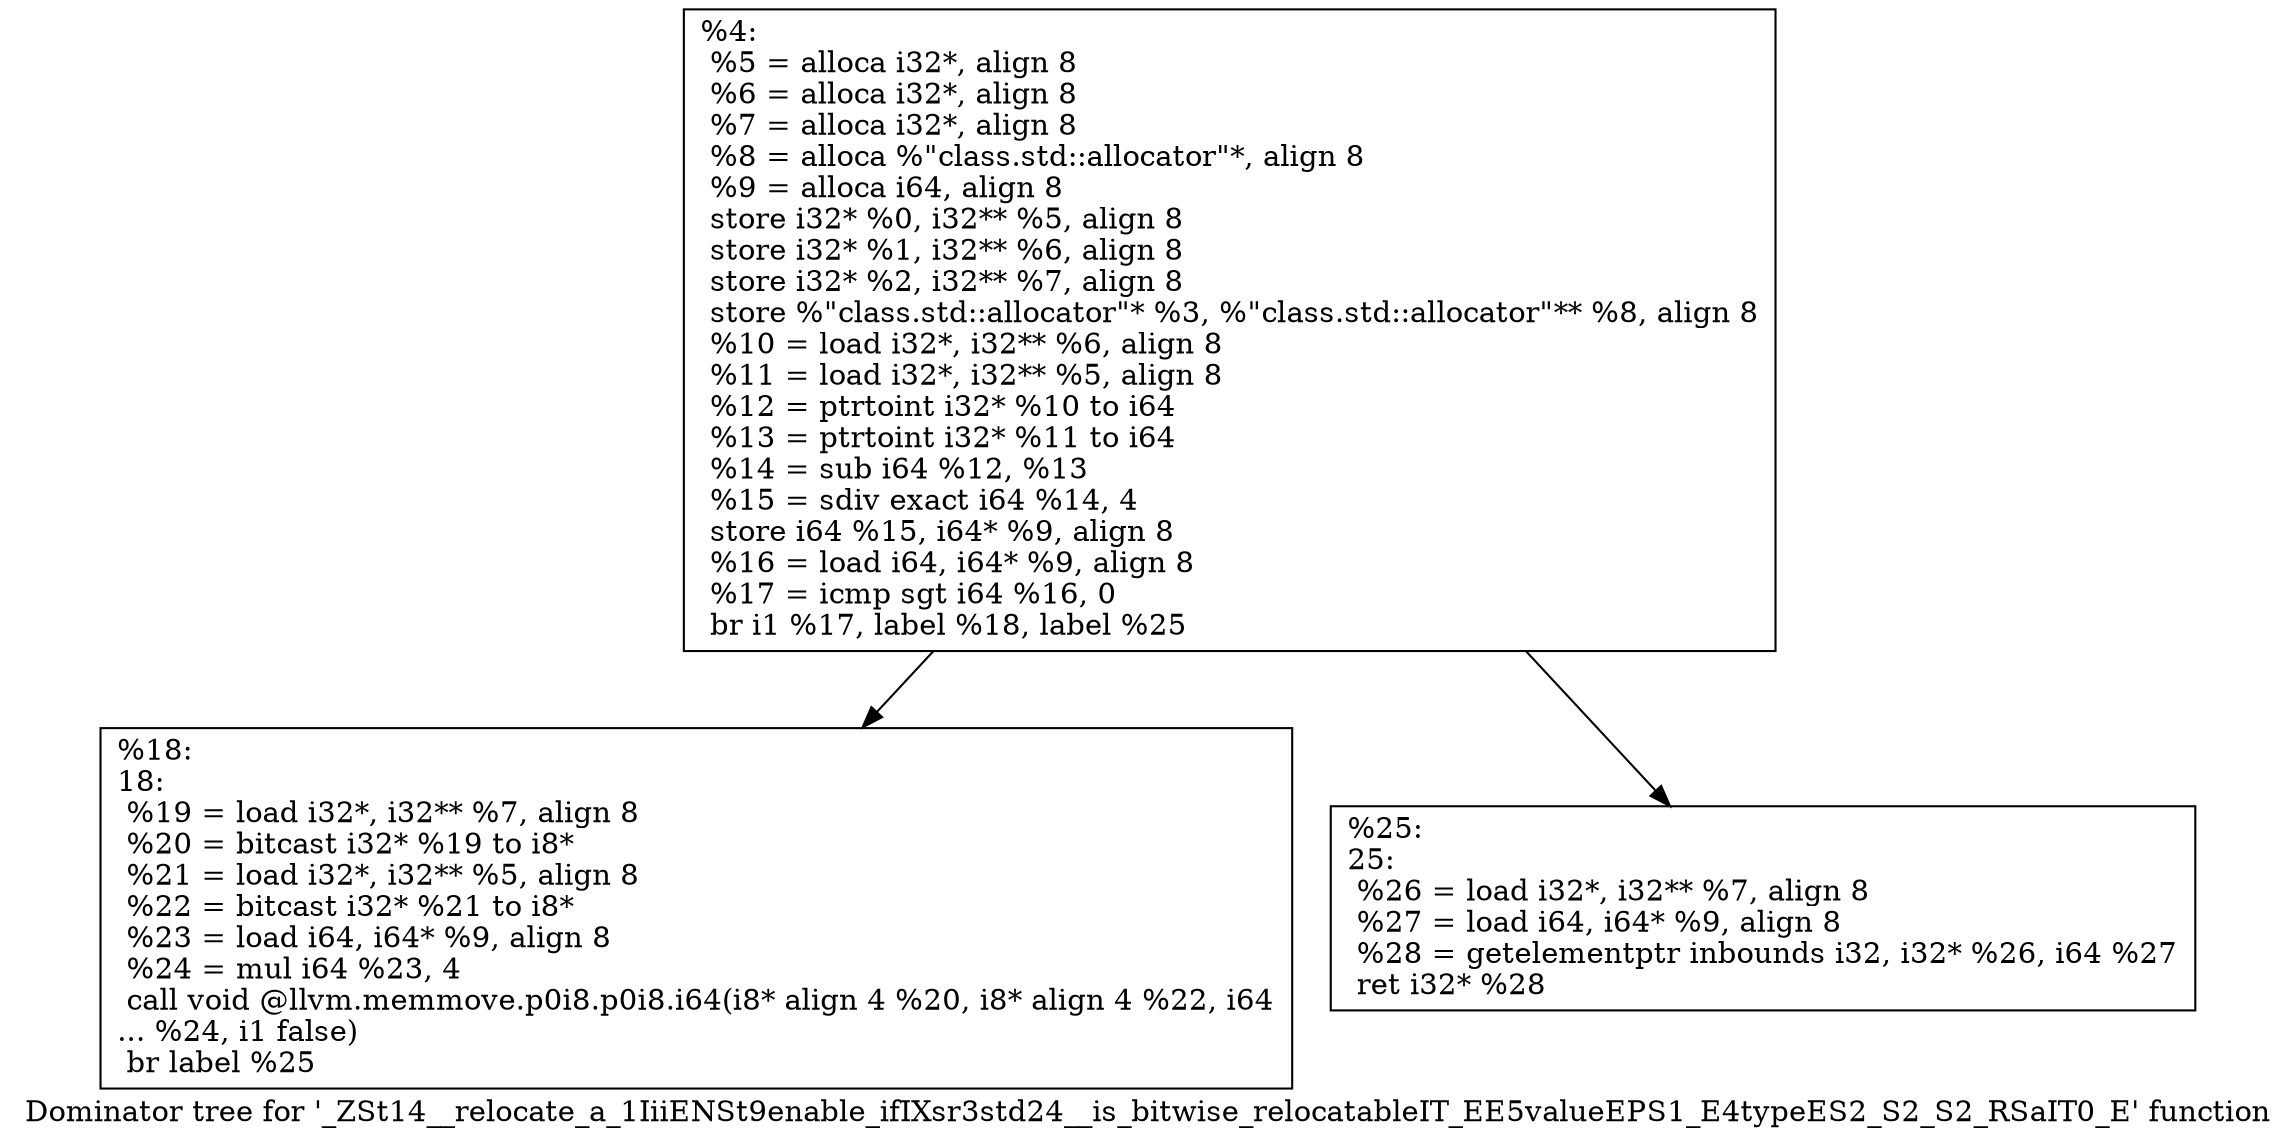 digraph "Dominator tree for '_ZSt14__relocate_a_1IiiENSt9enable_ifIXsr3std24__is_bitwise_relocatableIT_EE5valueEPS1_E4typeES2_S2_S2_RSaIT0_E' function" {
	label="Dominator tree for '_ZSt14__relocate_a_1IiiENSt9enable_ifIXsr3std24__is_bitwise_relocatableIT_EE5valueEPS1_E4typeES2_S2_S2_RSaIT0_E' function";

	Node0x1476440 [shape=record,label="{%4:\l  %5 = alloca i32*, align 8\l  %6 = alloca i32*, align 8\l  %7 = alloca i32*, align 8\l  %8 = alloca %\"class.std::allocator\"*, align 8\l  %9 = alloca i64, align 8\l  store i32* %0, i32** %5, align 8\l  store i32* %1, i32** %6, align 8\l  store i32* %2, i32** %7, align 8\l  store %\"class.std::allocator\"* %3, %\"class.std::allocator\"** %8, align 8\l  %10 = load i32*, i32** %6, align 8\l  %11 = load i32*, i32** %5, align 8\l  %12 = ptrtoint i32* %10 to i64\l  %13 = ptrtoint i32* %11 to i64\l  %14 = sub i64 %12, %13\l  %15 = sdiv exact i64 %14, 4\l  store i64 %15, i64* %9, align 8\l  %16 = load i64, i64* %9, align 8\l  %17 = icmp sgt i64 %16, 0\l  br i1 %17, label %18, label %25\l}"];
	Node0x1476440 -> Node0x1473ed0;
	Node0x1476440 -> Node0x14763c0;
	Node0x1473ed0 [shape=record,label="{%18:\l18:                                               \l  %19 = load i32*, i32** %7, align 8\l  %20 = bitcast i32* %19 to i8*\l  %21 = load i32*, i32** %5, align 8\l  %22 = bitcast i32* %21 to i8*\l  %23 = load i64, i64* %9, align 8\l  %24 = mul i64 %23, 4\l  call void @llvm.memmove.p0i8.p0i8.i64(i8* align 4 %20, i8* align 4 %22, i64\l... %24, i1 false)\l  br label %25\l}"];
	Node0x14763c0 [shape=record,label="{%25:\l25:                                               \l  %26 = load i32*, i32** %7, align 8\l  %27 = load i64, i64* %9, align 8\l  %28 = getelementptr inbounds i32, i32* %26, i64 %27\l  ret i32* %28\l}"];
}
